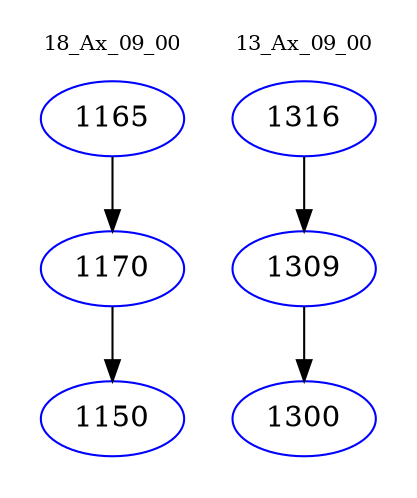 digraph{
subgraph cluster_0 {
color = white
label = "18_Ax_09_00";
fontsize=10;
T0_1165 [label="1165", color="blue"]
T0_1165 -> T0_1170 [color="black"]
T0_1170 [label="1170", color="blue"]
T0_1170 -> T0_1150 [color="black"]
T0_1150 [label="1150", color="blue"]
}
subgraph cluster_1 {
color = white
label = "13_Ax_09_00";
fontsize=10;
T1_1316 [label="1316", color="blue"]
T1_1316 -> T1_1309 [color="black"]
T1_1309 [label="1309", color="blue"]
T1_1309 -> T1_1300 [color="black"]
T1_1300 [label="1300", color="blue"]
}
}
